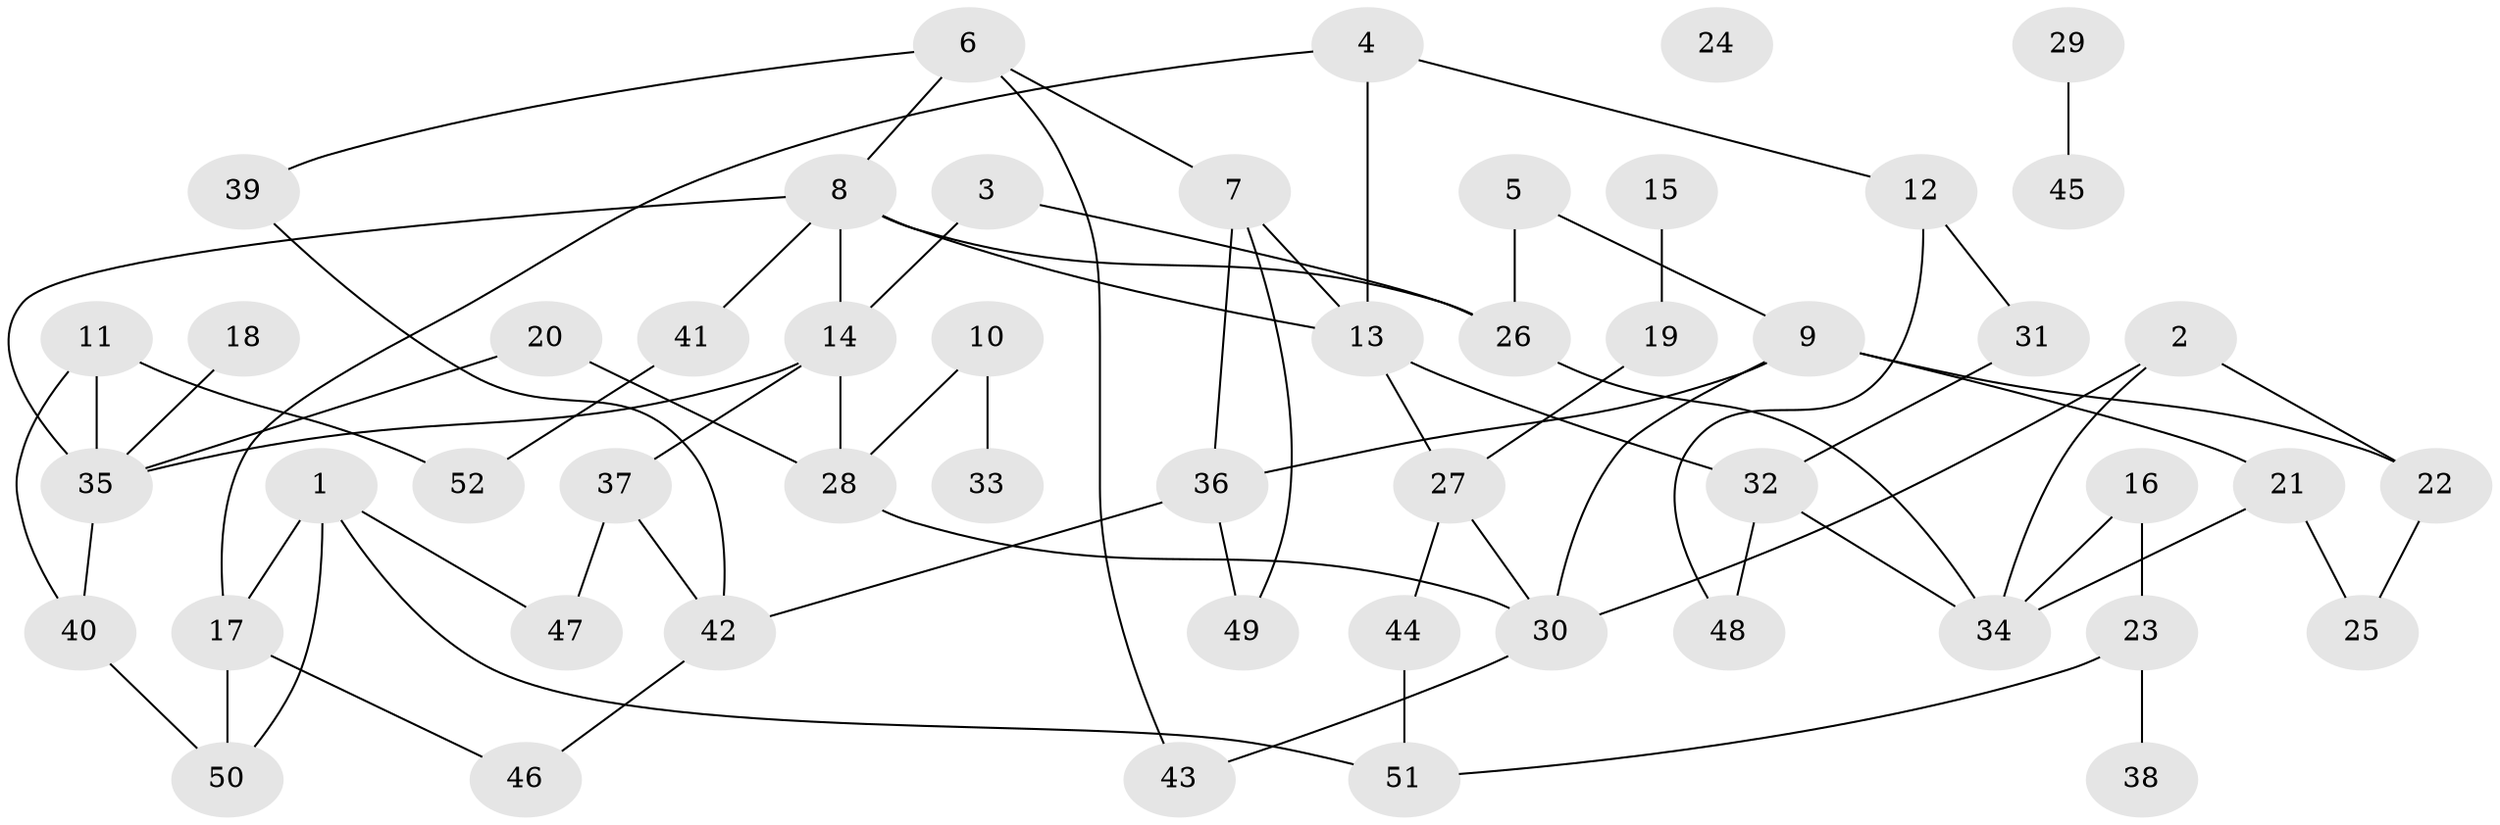 // Generated by graph-tools (version 1.1) at 2025/49/03/09/25 03:49:04]
// undirected, 52 vertices, 75 edges
graph export_dot {
graph [start="1"]
  node [color=gray90,style=filled];
  1;
  2;
  3;
  4;
  5;
  6;
  7;
  8;
  9;
  10;
  11;
  12;
  13;
  14;
  15;
  16;
  17;
  18;
  19;
  20;
  21;
  22;
  23;
  24;
  25;
  26;
  27;
  28;
  29;
  30;
  31;
  32;
  33;
  34;
  35;
  36;
  37;
  38;
  39;
  40;
  41;
  42;
  43;
  44;
  45;
  46;
  47;
  48;
  49;
  50;
  51;
  52;
  1 -- 17;
  1 -- 47;
  1 -- 50;
  1 -- 51;
  2 -- 22;
  2 -- 30;
  2 -- 34;
  3 -- 14;
  3 -- 26;
  4 -- 12;
  4 -- 13;
  4 -- 17;
  5 -- 9;
  5 -- 26;
  6 -- 7;
  6 -- 8;
  6 -- 39;
  6 -- 43;
  7 -- 13;
  7 -- 36;
  7 -- 49;
  8 -- 13;
  8 -- 14;
  8 -- 26;
  8 -- 35;
  8 -- 41;
  9 -- 21;
  9 -- 22;
  9 -- 30;
  9 -- 36;
  10 -- 28;
  10 -- 33;
  11 -- 35;
  11 -- 40;
  11 -- 52;
  12 -- 31;
  12 -- 48;
  13 -- 27;
  13 -- 32;
  14 -- 28;
  14 -- 35;
  14 -- 37;
  15 -- 19;
  16 -- 23;
  16 -- 34;
  17 -- 46;
  17 -- 50;
  18 -- 35;
  19 -- 27;
  20 -- 28;
  20 -- 35;
  21 -- 25;
  21 -- 34;
  22 -- 25;
  23 -- 38;
  23 -- 51;
  26 -- 34;
  27 -- 30;
  27 -- 44;
  28 -- 30;
  29 -- 45;
  30 -- 43;
  31 -- 32;
  32 -- 34;
  32 -- 48;
  35 -- 40;
  36 -- 42;
  36 -- 49;
  37 -- 42;
  37 -- 47;
  39 -- 42;
  40 -- 50;
  41 -- 52;
  42 -- 46;
  44 -- 51;
}
